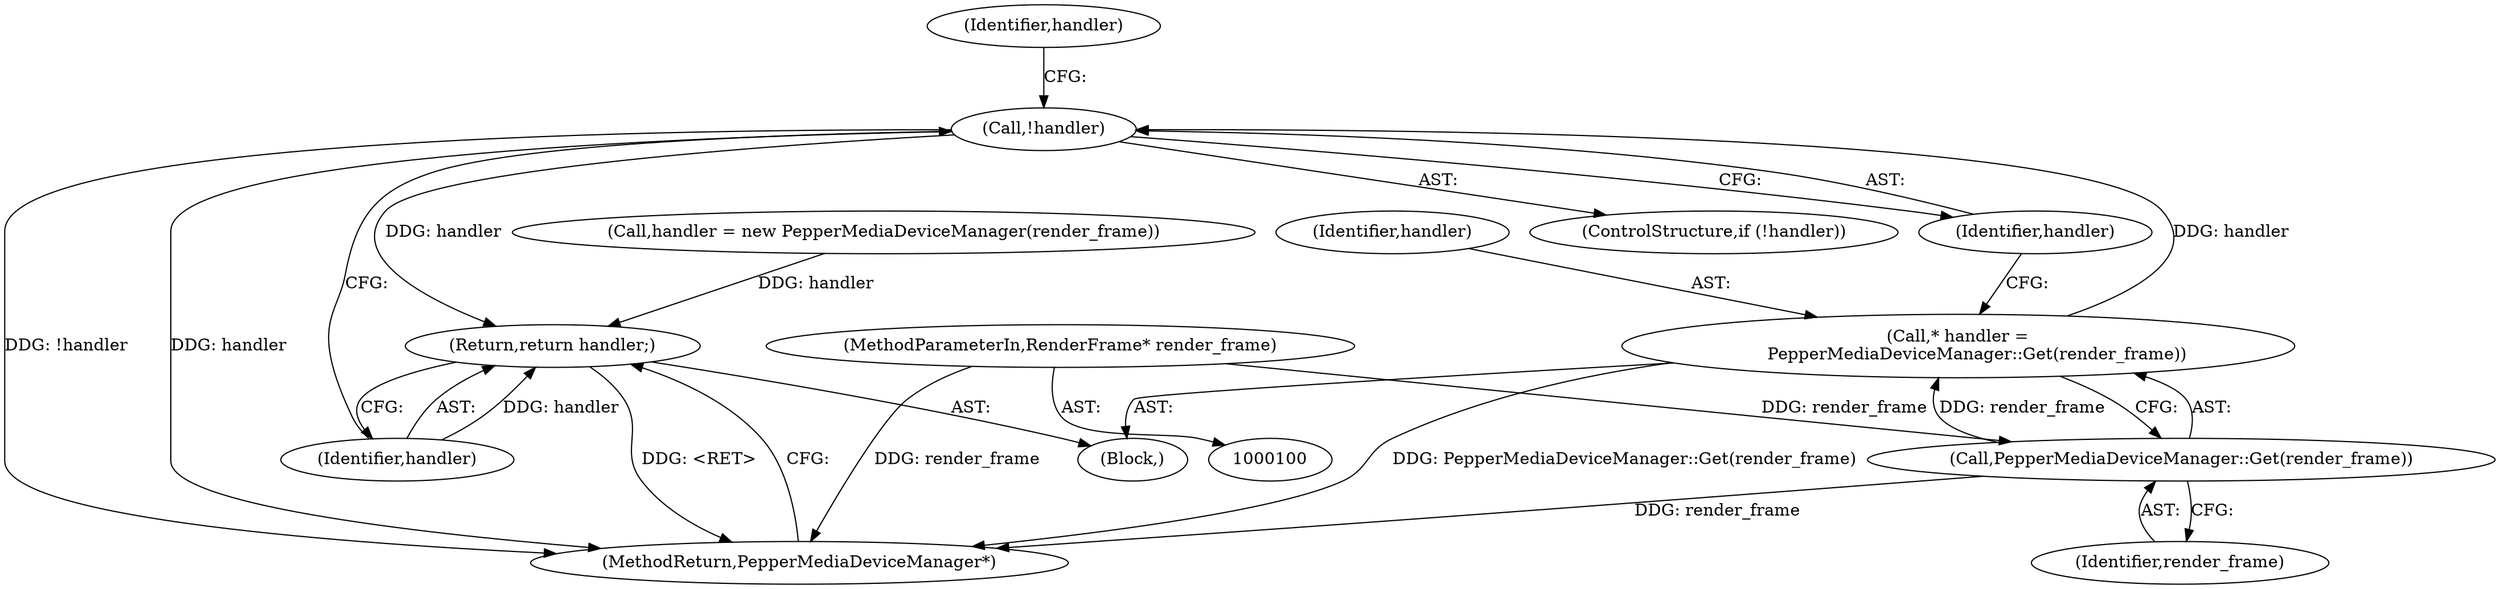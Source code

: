 digraph "1_Chrome_3a2cf7d1376ae33054b878232fb38b8fbed29e31_3@pointer" {
"1000109" [label="(Call,!handler)"];
"1000104" [label="(Call,* handler =\n       PepperMediaDeviceManager::Get(render_frame))"];
"1000106" [label="(Call,PepperMediaDeviceManager::Get(render_frame))"];
"1000101" [label="(MethodParameterIn,RenderFrame* render_frame)"];
"1000115" [label="(Return,return handler;)"];
"1000110" [label="(Identifier,handler)"];
"1000102" [label="(Block,)"];
"1000117" [label="(MethodReturn,PepperMediaDeviceManager*)"];
"1000115" [label="(Return,return handler;)"];
"1000106" [label="(Call,PepperMediaDeviceManager::Get(render_frame))"];
"1000111" [label="(Call,handler = new PepperMediaDeviceManager(render_frame))"];
"1000112" [label="(Identifier,handler)"];
"1000109" [label="(Call,!handler)"];
"1000108" [label="(ControlStructure,if (!handler))"];
"1000116" [label="(Identifier,handler)"];
"1000105" [label="(Identifier,handler)"];
"1000107" [label="(Identifier,render_frame)"];
"1000101" [label="(MethodParameterIn,RenderFrame* render_frame)"];
"1000104" [label="(Call,* handler =\n       PepperMediaDeviceManager::Get(render_frame))"];
"1000109" -> "1000108"  [label="AST: "];
"1000109" -> "1000110"  [label="CFG: "];
"1000110" -> "1000109"  [label="AST: "];
"1000112" -> "1000109"  [label="CFG: "];
"1000116" -> "1000109"  [label="CFG: "];
"1000109" -> "1000117"  [label="DDG: handler"];
"1000109" -> "1000117"  [label="DDG: !handler"];
"1000104" -> "1000109"  [label="DDG: handler"];
"1000109" -> "1000115"  [label="DDG: handler"];
"1000104" -> "1000102"  [label="AST: "];
"1000104" -> "1000106"  [label="CFG: "];
"1000105" -> "1000104"  [label="AST: "];
"1000106" -> "1000104"  [label="AST: "];
"1000110" -> "1000104"  [label="CFG: "];
"1000104" -> "1000117"  [label="DDG: PepperMediaDeviceManager::Get(render_frame)"];
"1000106" -> "1000104"  [label="DDG: render_frame"];
"1000106" -> "1000107"  [label="CFG: "];
"1000107" -> "1000106"  [label="AST: "];
"1000106" -> "1000117"  [label="DDG: render_frame"];
"1000101" -> "1000106"  [label="DDG: render_frame"];
"1000101" -> "1000100"  [label="AST: "];
"1000101" -> "1000117"  [label="DDG: render_frame"];
"1000115" -> "1000102"  [label="AST: "];
"1000115" -> "1000116"  [label="CFG: "];
"1000116" -> "1000115"  [label="AST: "];
"1000117" -> "1000115"  [label="CFG: "];
"1000115" -> "1000117"  [label="DDG: <RET>"];
"1000116" -> "1000115"  [label="DDG: handler"];
"1000111" -> "1000115"  [label="DDG: handler"];
}
